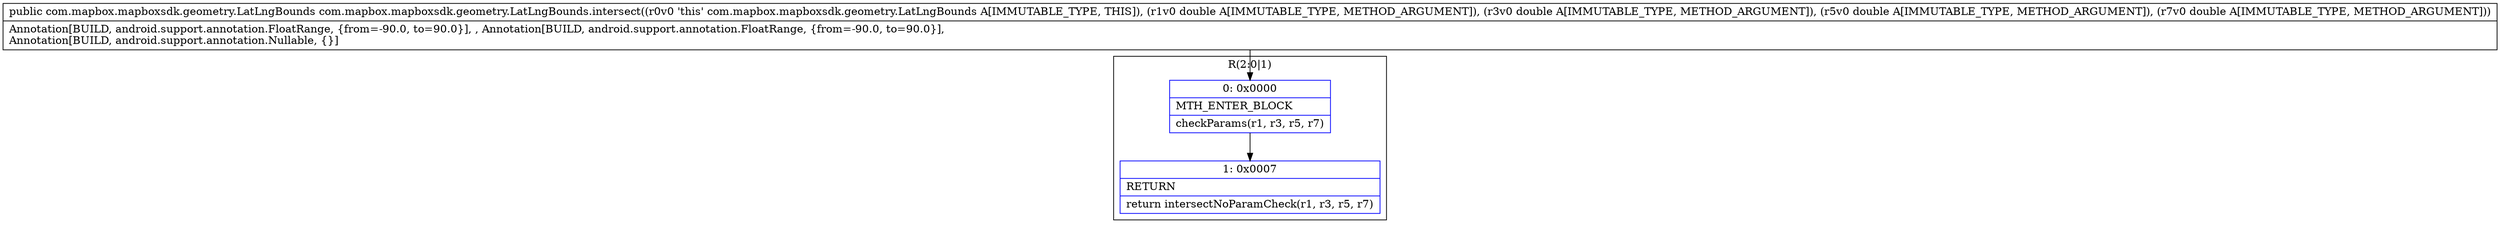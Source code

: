 digraph "CFG forcom.mapbox.mapboxsdk.geometry.LatLngBounds.intersect(DDDD)Lcom\/mapbox\/mapboxsdk\/geometry\/LatLngBounds;" {
subgraph cluster_Region_1566216497 {
label = "R(2:0|1)";
node [shape=record,color=blue];
Node_0 [shape=record,label="{0\:\ 0x0000|MTH_ENTER_BLOCK\l|checkParams(r1, r3, r5, r7)\l}"];
Node_1 [shape=record,label="{1\:\ 0x0007|RETURN\l|return intersectNoParamCheck(r1, r3, r5, r7)\l}"];
}
MethodNode[shape=record,label="{public com.mapbox.mapboxsdk.geometry.LatLngBounds com.mapbox.mapboxsdk.geometry.LatLngBounds.intersect((r0v0 'this' com.mapbox.mapboxsdk.geometry.LatLngBounds A[IMMUTABLE_TYPE, THIS]), (r1v0 double A[IMMUTABLE_TYPE, METHOD_ARGUMENT]), (r3v0 double A[IMMUTABLE_TYPE, METHOD_ARGUMENT]), (r5v0 double A[IMMUTABLE_TYPE, METHOD_ARGUMENT]), (r7v0 double A[IMMUTABLE_TYPE, METHOD_ARGUMENT]))  | Annotation[BUILD, android.support.annotation.FloatRange, \{from=\-90.0, to=90.0\}], , Annotation[BUILD, android.support.annotation.FloatRange, \{from=\-90.0, to=90.0\}], \lAnnotation[BUILD, android.support.annotation.Nullable, \{\}]\l}"];
MethodNode -> Node_0;
Node_0 -> Node_1;
}

